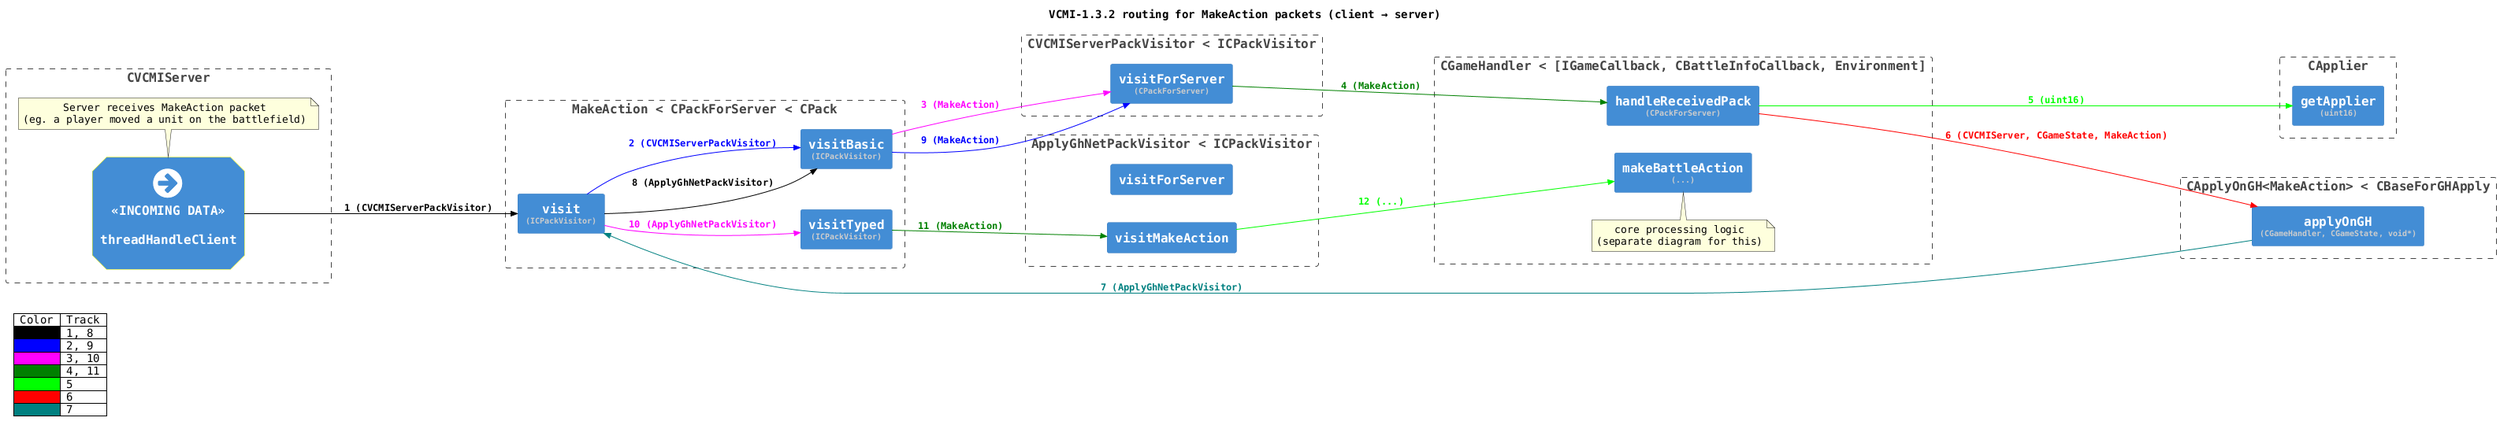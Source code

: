 @startuml "vcmi-1.32-routing-server-battle-c4"

!include <C4/C4_Container>
!include <tupadr3/font-awesome/arrow_circle_right>

HIDE_STEREOTYPE()
LAYOUT_LEFT_RIGHT()
skinparam DefaultFontName monospaced

title "VCMI-1.3.2 routing for MakeAction packets (client → server)"

<style>
note {
  MaximumWidth 500
}
</style>

!$nbsp = "<U+00A0>"

' black
!$c1 = "#000000"
' blue
!$c2 = "#0000FF"
' fuchsia
!$c3 = "#FF00FF"
' green
!$c4 = "#008000"
' lime
!$c5 = "#00FF00"
' red
!$c6 = "#FF0000"
' teal
!$c7 = "#008080"

!function $replace($txt, $search, $repl)
  !$replaced = ""
  !while %strpos($txt, $search) >= 0
    !$position = %strpos($txt, $search)
    !$replaced = $replaced + %substr($txt, 0, $position) + $repl
    !$txt = %substr($txt, $position + %strlen($search))
  !endwhile
  !return $replaced + $txt
!endfunction

' avoids super long note lines in the diagram
!function $str($txt)
  !return $replace($txt, "\n", %newline())
!endfunction


!function $cm($class, $method) return "<font size=8 color=CCC>"+$class+"</font>"+"\n"+$method
!function $fn($method, $args) return $method+"\n<font size=8 color=CCC>("+$replace($args, " ", $nbsp)+")</font>"

!function $ctag()
  !if %not(%variable_exists("$c"))
    !%set_variable_value("$c", 0)
  !elseif (%get_variable_value("$c") >= 7)
    !%set_variable_value("$c", 0)
  !endif

  !%set_variable_value("$c", %get_variable_value("$c") + 1)

  !return "c"+%get_variable_value("$c")
!endfunction

!function $inc()
  !if %not(%variable_exists("$i"))
    !%set_variable_value("$i", 0)
  !endif

  !%set_variable_value("$i", %get_variable_value("$i") + 1)

  !return %get_variable_value("$i")
!endfunction

!function $call($args) return $replace($inc() + " (" + $args + ")", " ", $nbsp)

AddElementTag("start", $borderColor="yellow", $shape=EightSidedShape(), $sprite="arrow_circle_right")

AddRelTag("c1", $textColor=$c1, $lineColor=$c1)
AddRelTag("c2", $textColor=$c2, $lineColor=$c2)
AddRelTag("c3", $textColor=$c3, $lineColor=$c3)
AddRelTag("c4", $textColor=$c4, $lineColor=$c4)
AddRelTag("c5", $textColor=$c5, $lineColor=$c5)
AddRelTag("c6", $textColor=$c6, $lineColor=$c6)
AddRelTag("c7", $textColor=$c7, $lineColor=$c7)

''''''''''''''''''''''''''''''''''''''''''''''''''''''''''''''''''''''''''''''''
''''''''''''''''''''''''''''''''''''''''''''''''''''''''''''''''''''''''''''''''
''''''''''''''''''''''''''''''''''''''''''''''''''''''''''''''''''''''''''''''''
''' CLASSES
''''''''''''''''''''''''''''''''''''''''''''''''''''''''''''''''''''''''''''''''
''''''''''''''''''''''''''''''''''''''''''''''''''''''''''''''''''''''''''''''''
''''''''''''''''''''''''''''''''''''''''''''''''''''''''''''''''''''''''''''''''

Boundary(CVCMIServer, "CVCMIServer") {
  Container(CVCMIServer_threadHandleClient, "<<INCOMING DATA>>\n\nthreadHandleClient\n", $tags="start")
  note bottom of CVCMIServer_threadHandleClient
Server receives MakeAction packet
(eg. a player moved a unit on the battlefield)
  end note
}

Boundary(MakeAction, "MakeAction < CPackForServer < CPack") {
  Container(MakeAction_visit, $fn("visit", "ICPackVisitor"))
  Container(MakeAction_visitBasic, $fn("visitBasic", "ICPackVisitor"))
  Container(MakeAction_visitTyped, $fn("visitTyped", "ICPackVisitor"))
}

Boundary(CVCMIServerPackVisitor, "CVCMIServerPackVisitor < ICPackVisitor") {
  Container(CVCMIServerPackVisitor_visitForServer, $fn("visitForServer", "CPackForServer"))
}

Boundary(CGameHandler, "CGameHandler < [IGameCallback, CBattleInfoCallback, Environment]") {
  Container(CGameHandler_handleReceivedPack, $fn("handleReceivedPack", "CPackForServer"))
  Container(CGameHandler_makeBattleAction, $fn("makeBattleAction", "..."))

  note top of CGameHandler_makeBattleAction
    core processing logic
    (separate diagram for this)
  end note
}

Boundary(CApplier, "CApplier") {
  Container(CApplier_getApplier, $fn("getApplier", "uint16"))
}

Boundary(CApplyOnGH, "CApplyOnGH<MakeAction> < CBaseForGHApply") {
  Container(CApplyOnGH_applyOnGH, $fn("applyOnGH", "CGameHandler, CGameState, void*"))
}

Boundary(ApplyGhNetPackVisitor, "ApplyGhNetPackVisitor < ICPackVisitor") {
  Container(ApplyGhNetPackVisitor_visitForServer, "visitForServer")
  Container(ApplyGhNetPackVisitor_visitMakeAction, "visitMakeAction")
}

''''''''''''''''''''''''''''''''''''''''''''''''''''''''''''''''''''''''''''''''
''''''''''''''''''''''''''''''''''''''''''''''''''''''''''''''''''''''''''''''''
''''''''''''''''''''''''''''''''''''''''''''''''''''''''''''''''''''''''''''''''
''' CALLS
''''''''''''''''''''''''''''''''''''''''''''''''''''''''''''''''''''''''''''''''
''''''''''''''''''''''''''''''''''''''''''''''''''''''''''''''''''''''''''''''''
''''''''''''''''''''''''''''''''''''''''''''''''''''''''''''''''''''''''''''''''
''''''''''''''''''''''''''''''''''''''''''''''''''''''''''''''''''''''

Rel(CVCMIServer_threadHandleClient, MakeAction_visit, $call("CVCMIServerPackVisitor"), $tags="$ctag()")
Rel(MakeAction_visit, MakeAction_visitBasic, $call("CVCMIServerPackVisitor"), $tags="$ctag()")
Rel(MakeAction_visitBasic, CVCMIServerPackVisitor_visitForServer, $call("MakeAction"), $tags="$ctag()")
Rel(CVCMIServerPackVisitor_visitForServer, CGameHandler_handleReceivedPack, $call("MakeAction"), $tags="$ctag()")
Rel(CGameHandler_handleReceivedPack, CApplier_getApplier, $call("uint16"), $tags="$ctag()")
Rel(CGameHandler_handleReceivedPack, CApplyOnGH_applyOnGH, $call("CVCMIServer, CGameState, MakeAction"), $tags="$ctag()")
Rel(CApplyOnGH_applyOnGH, MakeAction_visit, $call("ApplyGhNetPackVisitor"), $tags="$ctag()")
Rel(MakeAction_visit, MakeAction_visitBasic, $call("ApplyGhNetPackVisitor"), $tags="$ctag()")
Rel(MakeAction_visitBasic, CVCMIServerPackVisitor_visitForServer, $call("MakeAction"), $tags="$ctag()")
Rel(MakeAction_visit, MakeAction_visitTyped, $call("ApplyGhNetPackVisitor"), $tags="$ctag()")
Rel(MakeAction_visitTyped, ApplyGhNetPackVisitor_visitMakeAction, $call("MakeAction"), $tags="$ctag()")
Rel(ApplyGhNetPackVisitor_visitMakeAction, CGameHandler_makeBattleAction, $call("..."), $tags="$ctag()")

''''''''''''''''''''''''''''''''''''''''''''''''''''''''''''''''''''''''''''''''
''' LEGEND
''''''''''''''''''''''''''''''''''''''''''''''''''''''''''''''''''''''''''''''''
!function $ids_legend($denom)
  !$res = $denom
  !$denom = $denom + 7
  !while $i > $denom
    !$res=$res + "," + $nbsp + $denom
    !$denom = $denom + 7
  !endwhile
  !return $res
!endfunction

skinparam legend {
  FontColor Black
  BackgroundColor White
  ' does not work for some reason
  BorderColor White
  BorderThickness 0
}

legend bottom left
  | Color | Track |
  | <$c1> | $ids_legend(1) |
  | <$c2> | $ids_legend(2) |
  | <$c3> | $ids_legend(3) |
  | <$c4> | $ids_legend(4) |
  | <$c5> | $ids_legend(5) |
  | <$c6> | $ids_legend(6) |
  | <$c7> | $ids_legend(7) |
endlegend

@enduml
